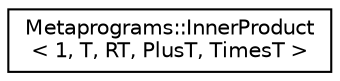 digraph "Graphical Class Hierarchy"
{
  edge [fontname="Helvetica",fontsize="10",labelfontname="Helvetica",labelfontsize="10"];
  node [fontname="Helvetica",fontsize="10",shape=record];
  rankdir="LR";
  Node0 [label="Metaprograms::InnerProduct\l\< 1, T, RT, PlusT, TimesT \>",height=0.2,width=0.4,color="black", fillcolor="white", style="filled",URL="$structMetaprograms_1_1InnerProduct_3_011_00_01T_00_01RT_00_01PlusT_00_01TimesT_01_4.html"];
}
